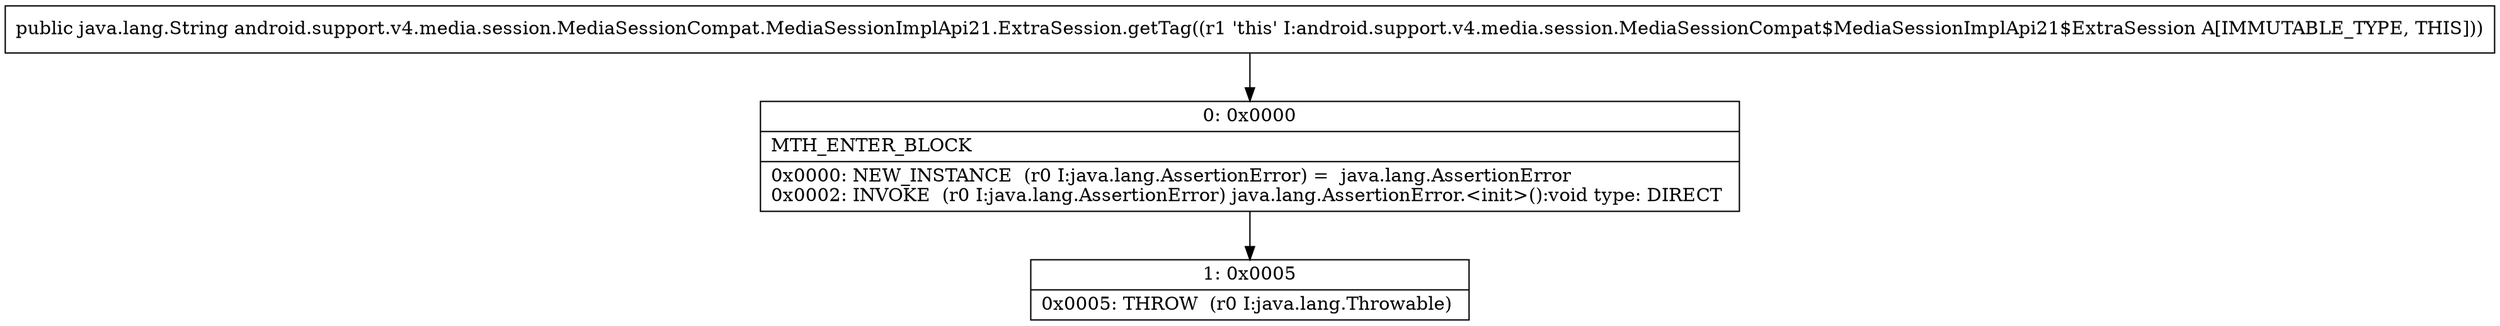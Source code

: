digraph "CFG forandroid.support.v4.media.session.MediaSessionCompat.MediaSessionImplApi21.ExtraSession.getTag()Ljava\/lang\/String;" {
Node_0 [shape=record,label="{0\:\ 0x0000|MTH_ENTER_BLOCK\l|0x0000: NEW_INSTANCE  (r0 I:java.lang.AssertionError) =  java.lang.AssertionError \l0x0002: INVOKE  (r0 I:java.lang.AssertionError) java.lang.AssertionError.\<init\>():void type: DIRECT \l}"];
Node_1 [shape=record,label="{1\:\ 0x0005|0x0005: THROW  (r0 I:java.lang.Throwable) \l}"];
MethodNode[shape=record,label="{public java.lang.String android.support.v4.media.session.MediaSessionCompat.MediaSessionImplApi21.ExtraSession.getTag((r1 'this' I:android.support.v4.media.session.MediaSessionCompat$MediaSessionImplApi21$ExtraSession A[IMMUTABLE_TYPE, THIS])) }"];
MethodNode -> Node_0;
Node_0 -> Node_1;
}

